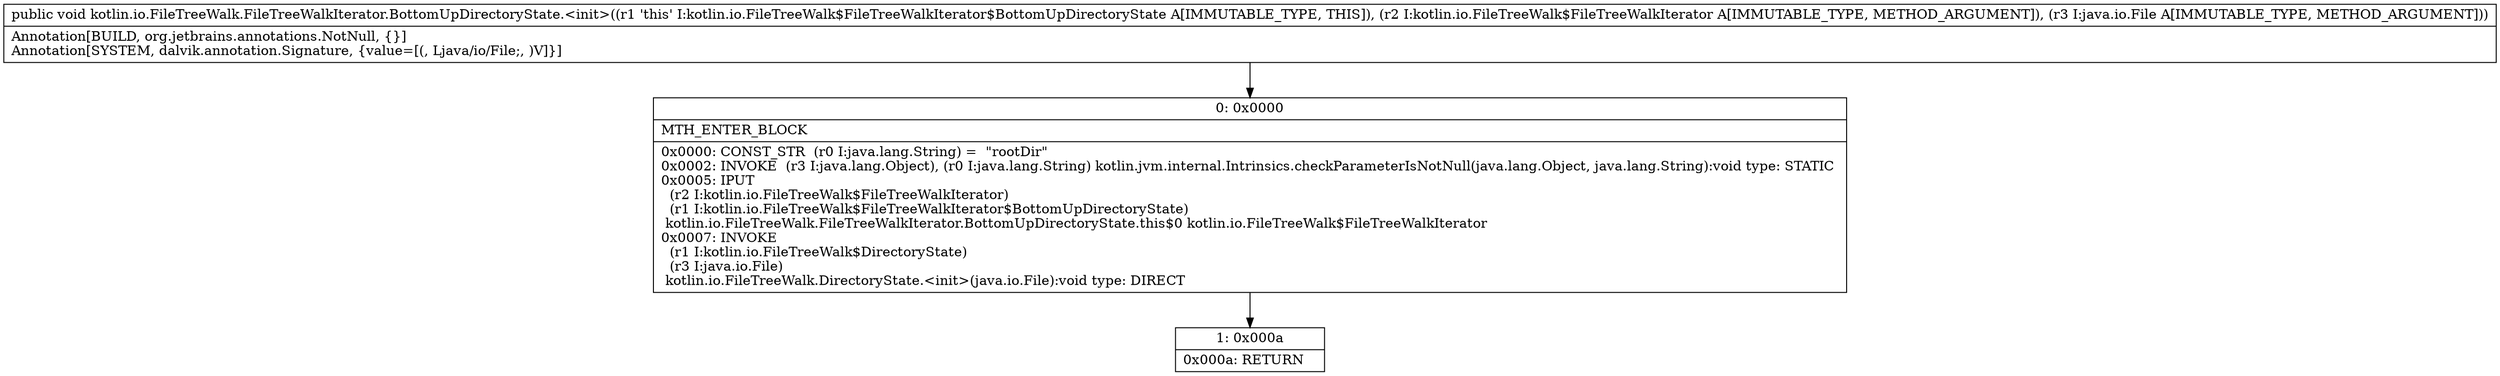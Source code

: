 digraph "CFG forkotlin.io.FileTreeWalk.FileTreeWalkIterator.BottomUpDirectoryState.\<init\>(Lkotlin\/io\/FileTreeWalk$FileTreeWalkIterator;Ljava\/io\/File;)V" {
Node_0 [shape=record,label="{0\:\ 0x0000|MTH_ENTER_BLOCK\l|0x0000: CONST_STR  (r0 I:java.lang.String) =  \"rootDir\" \l0x0002: INVOKE  (r3 I:java.lang.Object), (r0 I:java.lang.String) kotlin.jvm.internal.Intrinsics.checkParameterIsNotNull(java.lang.Object, java.lang.String):void type: STATIC \l0x0005: IPUT  \l  (r2 I:kotlin.io.FileTreeWalk$FileTreeWalkIterator)\l  (r1 I:kotlin.io.FileTreeWalk$FileTreeWalkIterator$BottomUpDirectoryState)\l kotlin.io.FileTreeWalk.FileTreeWalkIterator.BottomUpDirectoryState.this$0 kotlin.io.FileTreeWalk$FileTreeWalkIterator \l0x0007: INVOKE  \l  (r1 I:kotlin.io.FileTreeWalk$DirectoryState)\l  (r3 I:java.io.File)\l kotlin.io.FileTreeWalk.DirectoryState.\<init\>(java.io.File):void type: DIRECT \l}"];
Node_1 [shape=record,label="{1\:\ 0x000a|0x000a: RETURN   \l}"];
MethodNode[shape=record,label="{public void kotlin.io.FileTreeWalk.FileTreeWalkIterator.BottomUpDirectoryState.\<init\>((r1 'this' I:kotlin.io.FileTreeWalk$FileTreeWalkIterator$BottomUpDirectoryState A[IMMUTABLE_TYPE, THIS]), (r2 I:kotlin.io.FileTreeWalk$FileTreeWalkIterator A[IMMUTABLE_TYPE, METHOD_ARGUMENT]), (r3 I:java.io.File A[IMMUTABLE_TYPE, METHOD_ARGUMENT]))  | Annotation[BUILD, org.jetbrains.annotations.NotNull, \{\}]\lAnnotation[SYSTEM, dalvik.annotation.Signature, \{value=[(, Ljava\/io\/File;, )V]\}]\l}"];
MethodNode -> Node_0;
Node_0 -> Node_1;
}


